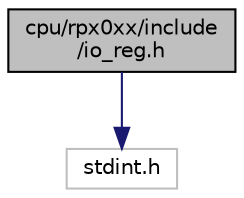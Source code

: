 digraph "cpu/rpx0xx/include/io_reg.h"
{
 // LATEX_PDF_SIZE
  edge [fontname="Helvetica",fontsize="10",labelfontname="Helvetica",labelfontsize="10"];
  node [fontname="Helvetica",fontsize="10",shape=record];
  Node1 [label="cpu/rpx0xx/include\l/io_reg.h",height=0.2,width=0.4,color="black", fillcolor="grey75", style="filled", fontcolor="black",tooltip="RP2040 atomic register access macros."];
  Node1 -> Node2 [color="midnightblue",fontsize="10",style="solid",fontname="Helvetica"];
  Node2 [label="stdint.h",height=0.2,width=0.4,color="grey75", fillcolor="white", style="filled",tooltip=" "];
}
